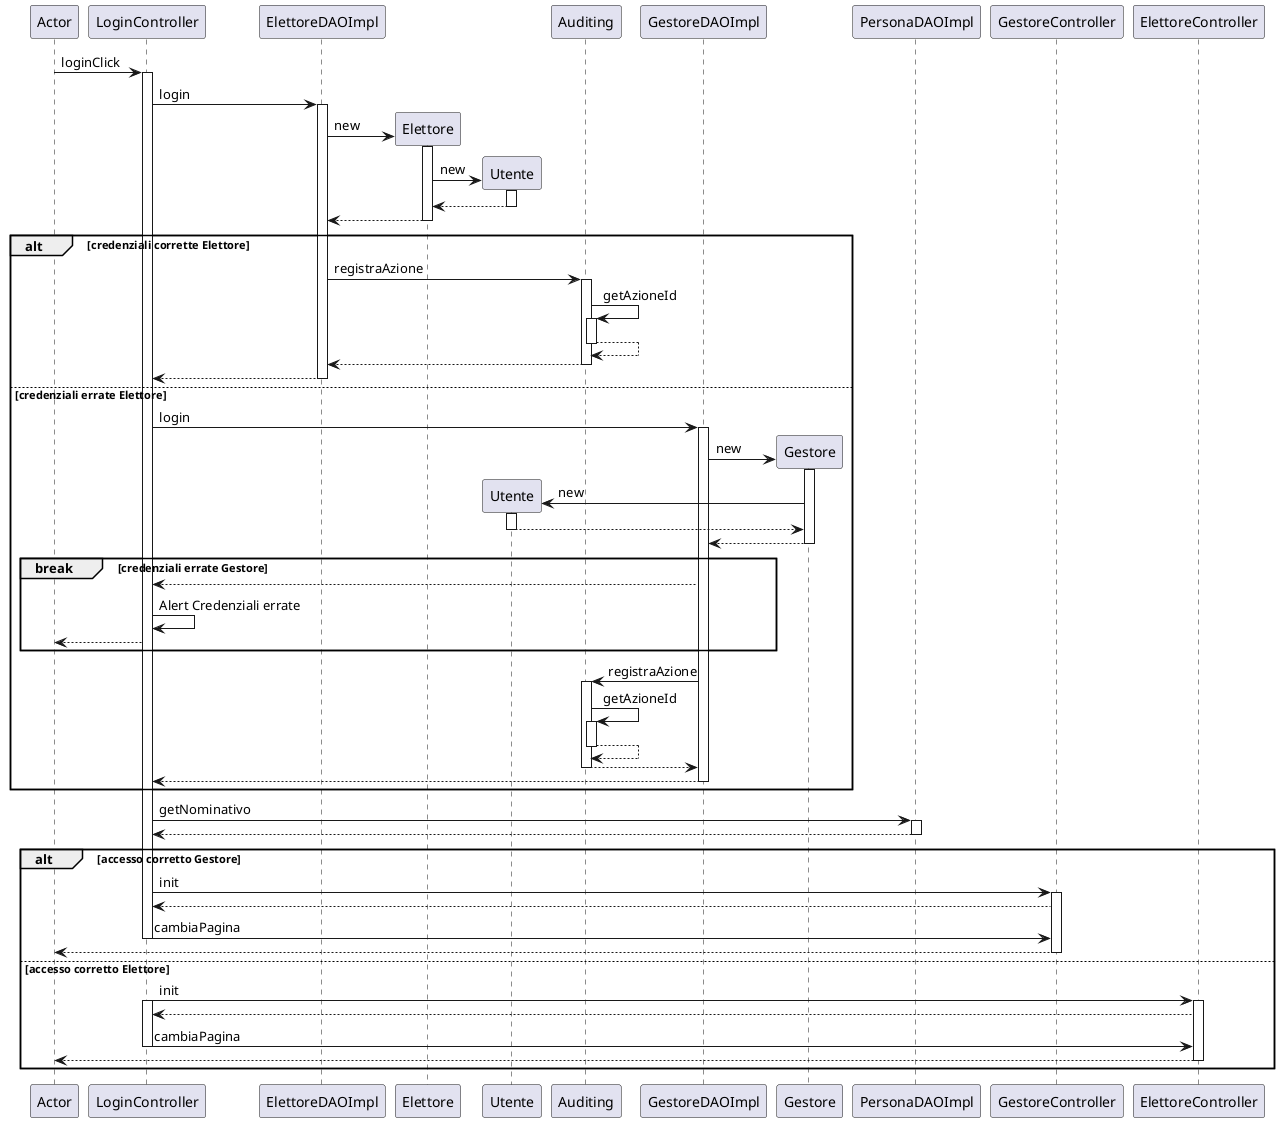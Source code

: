 @startuml
participant Actor
Actor -> LoginController : loginClick
activate LoginController
LoginController -> ElettoreDAOImpl : login
activate ElettoreDAOImpl
create Elettore
ElettoreDAOImpl -> Elettore : new
activate Elettore
create Utente
Elettore -> Utente : new
activate Utente
Utente --> Elettore
deactivate Utente
Elettore --> ElettoreDAOImpl
deactivate Elettore

alt credenziali corrette Elettore

    ElettoreDAOImpl -> Auditing : registraAzione
    activate Auditing
    Auditing -> Auditing : getAzioneId
    activate Auditing
    Auditing --> Auditing
    deactivate Auditing
    Auditing --> ElettoreDAOImpl
    deactivate Auditing
    ElettoreDAOImpl --> LoginController
    deactivate ElettoreDAOImpl

else credenziali errate Elettore

    LoginController -> GestoreDAOImpl : login
    activate GestoreDAOImpl
    create Gestore
    GestoreDAOImpl -> Gestore : new
    activate Gestore
    create Utente
    Gestore -> Utente : new
    activate Utente
    Utente --> Gestore
    deactivate Utente
    Gestore --> GestoreDAOImpl
    deactivate Gestore

    break credenziali errate Gestore

        GestoreDAOImpl --> LoginController
        LoginController -> LoginController : Alert Credenziali errate
        LoginController --> Actor
    
    end

    GestoreDAOImpl -> Auditing : registraAzione
    activate Auditing
    Auditing -> Auditing : getAzioneId
    activate Auditing
    Auditing --> Auditing
    deactivate Auditing
    Auditing --> GestoreDAOImpl
    deactivate Auditing
    GestoreDAOImpl --> LoginController

    deactivate GestoreDAOImpl

end

LoginController -> PersonaDAOImpl : getNominativo
activate PersonaDAOImpl
PersonaDAOImpl --> LoginController
deactivate PersonaDAOImpl

alt accesso corretto Gestore

    LoginController -> GestoreController : init
    activate GestoreController
    GestoreController --> LoginController
    LoginController -> GestoreController : cambiaPagina
    deactivate LoginController
    GestoreController --> Actor
    deactivate GestoreController

else accesso corretto Elettore

    LoginController -> ElettoreController : init
    activate LoginController
    activate ElettoreController
    ElettoreController --> LoginController
    LoginController -> ElettoreController : cambiaPagina
    deactivate LoginController
    ElettoreController --> Actor
    deactivate ElettoreController

end

@enduml